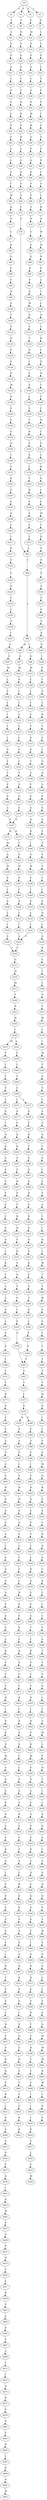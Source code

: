 strict digraph  {
	S0 -> S1 [ label = V ];
	S0 -> S2 [ label = S ];
	S0 -> S3 [ label = L ];
	S0 -> S4 [ label = A ];
	S1 -> S5 [ label = I ];
	S2 -> S6 [ label = V ];
	S3 -> S7 [ label = Q ];
	S4 -> S8 [ label = T ];
	S5 -> S9 [ label = L ];
	S6 -> S10 [ label = M ];
	S7 -> S11 [ label = L ];
	S8 -> S12 [ label = D ];
	S9 -> S13 [ label = A ];
	S10 -> S14 [ label = S ];
	S11 -> S15 [ label = L ];
	S12 -> S16 [ label = V ];
	S13 -> S17 [ label = G ];
	S14 -> S18 [ label = F ];
	S15 -> S19 [ label = P ];
	S16 -> S20 [ label = S ];
	S17 -> S21 [ label = A ];
	S18 -> S22 [ label = V ];
	S19 -> S23 [ label = L ];
	S20 -> S24 [ label = P ];
	S21 -> S25 [ label = L ];
	S22 -> S26 [ label = L ];
	S23 -> S27 [ label = F ];
	S24 -> S28 [ label = I ];
	S25 -> S29 [ label = S ];
	S26 -> S30 [ label = S ];
	S27 -> S31 [ label = F ];
	S28 -> S32 [ label = T ];
	S29 -> S33 [ label = V ];
	S30 -> S34 [ label = S ];
	S31 -> S35 [ label = P ];
	S32 -> S36 [ label = A ];
	S33 -> S37 [ label = L ];
	S34 -> S38 [ label = W ];
	S35 -> S39 [ label = I ];
	S36 -> S40 [ label = R ];
	S37 -> S41 [ label = S ];
	S38 -> S42 [ label = R ];
	S39 -> S43 [ label = F ];
	S40 -> S44 [ label = S ];
	S41 -> S45 [ label = F ];
	S42 -> S46 [ label = G ];
	S43 -> S47 [ label = V ];
	S44 -> S48 [ label = R ];
	S45 -> S49 [ label = L ];
	S46 -> S50 [ label = F ];
	S47 -> S51 [ label = F ];
	S48 -> S52 [ label = L ];
	S49 -> S53 [ label = L ];
	S50 -> S54 [ label = S ];
	S51 -> S55 [ label = P ];
	S52 -> S56 [ label = V ];
	S53 -> S57 [ label = S ];
	S54 -> S58 [ label = G ];
	S55 -> S59 [ label = L ];
	S56 -> S60 [ label = R ];
	S57 -> S61 [ label = I ];
	S58 -> S62 [ label = F ];
	S59 -> S63 [ label = V ];
	S60 -> S64 [ label = Y ];
	S61 -> S65 [ label = W ];
	S62 -> S66 [ label = Y ];
	S63 -> S67 [ label = L ];
	S64 -> S68 [ label = C ];
	S65 -> S69 [ label = Q ];
	S66 -> S70 [ label = Y ];
	S67 -> S71 [ label = R ];
	S68 -> S72 [ label = C ];
	S69 -> S73 [ label = G ];
	S70 -> S74 [ label = K ];
	S71 -> S75 [ label = Q ];
	S72 -> S76 [ label = Y ];
	S73 -> S77 [ label = L ];
	S74 -> S78 [ label = C ];
	S75 -> S79 [ label = W ];
	S76 -> S80 [ label = L ];
	S77 -> S81 [ label = R ];
	S78 -> S82 [ label = V ];
	S79 -> S83 [ label = W ];
	S80 -> S84 [ label = T ];
	S81 -> S85 [ label = G ];
	S82 -> S86 [ label = D ];
	S83 -> S87 [ label = D ];
	S84 -> S88 [ label = L ];
	S85 -> S89 [ label = F ];
	S86 -> S90 [ label = P ];
	S87 -> S91 [ label = P ];
	S88 -> S92 [ label = M ];
	S88 -> S93 [ label = L ];
	S89 -> S94 [ label = Y ];
	S90 -> S95 [ label = F ];
	S91 -> S96 [ label = L ];
	S92 -> S97 [ label = G ];
	S93 -> S98 [ label = G ];
	S94 -> S99 [ label = H ];
	S95 -> S100 [ label = E ];
	S96 -> S101 [ label = T ];
	S97 -> S102 [ label = M ];
	S98 -> S103 [ label = M ];
	S99 -> S104 [ label = G ];
	S100 -> S105 [ label = W ];
	S101 -> S106 [ label = L ];
	S102 -> S107 [ label = S ];
	S103 -> S108 [ label = L ];
	S104 -> S109 [ label = C ];
	S105 -> S110 [ label = D ];
	S106 -> S111 [ label = Q ];
	S107 -> S112 [ label = I ];
	S108 -> S113 [ label = L ];
	S109 -> S114 [ label = V ];
	S110 -> S115 [ label = S ];
	S111 -> S116 [ label = L ];
	S112 -> S117 [ label = I ];
	S113 -> S118 [ label = I ];
	S114 -> S119 [ label = Q ];
	S115 -> S120 [ label = T ];
	S116 -> S121 [ label = R ];
	S117 -> S122 [ label = L ];
	S118 -> S123 [ label = V ];
	S119 -> S124 [ label = P ];
	S120 -> S125 [ label = D ];
	S121 -> S126 [ label = L ];
	S122 -> S127 [ label = L ];
	S123 -> S128 [ label = C ];
	S124 -> S129 [ label = F ];
	S125 -> S130 [ label = I ];
	S126 -> S131 [ label = D ];
	S127 -> S132 [ label = I ];
	S128 -> S133 [ label = V ];
	S129 -> S134 [ label = D ];
	S130 -> S135 [ label = F ];
	S131 -> S136 [ label = N ];
	S132 -> S137 [ label = G ];
	S133 -> S138 [ label = G ];
	S134 -> S139 [ label = M ];
	S135 -> S140 [ label = S ];
	S136 -> S141 [ label = T ];
	S137 -> S142 [ label = L ];
	S138 -> S143 [ label = T ];
	S139 -> S144 [ label = D ];
	S140 -> S145 [ label = I ];
	S141 -> S146 [ label = F ];
	S142 -> S147 [ label = T ];
	S143 -> S148 [ label = T ];
	S144 -> S149 [ label = E ];
	S145 -> S150 [ label = S ];
	S146 -> S151 [ label = C ];
	S147 -> S152 [ label = F ];
	S148 -> S153 [ label = F ];
	S149 -> S154 [ label = G ];
	S150 -> S155 [ label = T ];
	S151 -> S156 [ label = N ];
	S152 -> S157 [ label = G ];
	S153 -> S158 [ label = G ];
	S154 -> S159 [ label = G ];
	S155 -> S160 [ label = R ];
	S156 -> S161 [ label = C ];
	S157 -> S162 [ label = A ];
	S158 -> S163 [ label = A ];
	S159 -> S164 [ label = D ];
	S160 -> S165 [ label = S ];
	S161 -> S166 [ label = P ];
	S162 -> S167 [ label = Q ];
	S163 -> S168 [ label = Q ];
	S164 -> S169 [ label = I ];
	S165 -> S170 [ label = K ];
	S166 -> S171 [ label = L ];
	S167 -> S172 [ label = M ];
	S167 -> S173 [ label = K ];
	S168 -> S174 [ label = K ];
	S169 -> S175 [ label = A ];
	S170 -> S176 [ label = L ];
	S171 -> S177 [ label = K ];
	S172 -> S178 [ label = M ];
	S173 -> S179 [ label = L ];
	S174 -> S180 [ label = I ];
	S175 -> S181 [ label = K ];
	S176 -> S182 [ label = V ];
	S177 -> S183 [ label = G ];
	S178 -> S184 [ label = A ];
	S179 -> S185 [ label = G ];
	S180 -> S186 [ label = G ];
	S181 -> S187 [ label = P ];
	S182 -> S188 [ label = R ];
	S183 -> S189 [ label = L ];
	S184 -> S190 [ label = W ];
	S185 -> S191 [ label = W ];
	S186 -> S192 [ label = W ];
	S187 -> S193 [ label = S ];
	S188 -> S194 [ label = Y ];
	S189 -> S195 [ label = E ];
	S190 -> S196 [ label = P ];
	S191 -> S197 [ label = P ];
	S192 -> S198 [ label = P ];
	S193 -> S199 [ label = Q ];
	S194 -> S200 [ label = C ];
	S195 -> S201 [ label = M ];
	S196 -> S202 [ label = I ];
	S197 -> S203 [ label = I ];
	S198 -> S204 [ label = I ];
	S199 -> S205 [ label = L ];
	S200 -> S206 [ label = C ];
	S201 -> S207 [ label = T ];
	S202 -> S208 [ label = S ];
	S203 -> S209 [ label = S ];
	S204 -> S210 [ label = S ];
	S205 -> S211 [ label = I ];
	S206 -> S212 [ label = Y ];
	S207 -> S213 [ label = D ];
	S208 -> S214 [ label = L ];
	S209 -> S215 [ label = L ];
	S210 -> S216 [ label = L ];
	S211 -> S217 [ label = R ];
	S212 -> S80 [ label = L ];
	S213 -> S218 [ label = S ];
	S214 -> S219 [ label = I ];
	S215 -> S220 [ label = I ];
	S216 -> S221 [ label = I ];
	S217 -> S222 [ label = Y ];
	S218 -> S223 [ label = P ];
	S219 -> S224 [ label = S ];
	S220 -> S225 [ label = S ];
	S221 -> S225 [ label = S ];
	S222 -> S226 [ label = C ];
	S223 -> S227 [ label = S ];
	S224 -> S228 [ label = T ];
	S225 -> S228 [ label = T ];
	S226 -> S229 [ label = S ];
	S227 -> S230 [ label = S ];
	S228 -> S231 [ label = G ];
	S229 -> S232 [ label = Y ];
	S230 -> S233 [ label = C ];
	S231 -> S234 [ label = M ];
	S232 -> S235 [ label = L ];
	S233 -> S236 [ label = E ];
	S234 -> S237 [ label = M ];
	S235 -> S238 [ label = T ];
	S236 -> S239 [ label = S ];
	S237 -> S240 [ label = T ];
	S238 -> S241 [ label = I ];
	S239 -> S242 [ label = K ];
	S240 -> S243 [ label = N ];
	S241 -> S244 [ label = L ];
	S242 -> S245 [ label = N ];
	S243 -> S246 [ label = W ];
	S244 -> S247 [ label = G ];
	S245 -> S248 [ label = I ];
	S246 -> S249 [ label = I ];
	S247 -> S250 [ label = M ];
	S248 -> S251 [ label = E ];
	S249 -> S252 [ label = A ];
	S249 -> S253 [ label = M ];
	S250 -> S254 [ label = L ];
	S251 -> S255 [ label = T ];
	S252 -> S256 [ label = F ];
	S253 -> S257 [ label = F ];
	S254 -> S258 [ label = F ];
	S255 -> S259 [ label = Q ];
	S256 -> S260 [ label = I ];
	S257 -> S261 [ label = I ];
	S258 -> S262 [ label = I ];
	S259 -> S263 [ label = L ];
	S260 -> S264 [ label = T ];
	S261 -> S265 [ label = T ];
	S262 -> S266 [ label = I ];
	S263 -> S267 [ label = K ];
	S264 -> S268 [ label = V ];
	S265 -> S269 [ label = V ];
	S266 -> S270 [ label = I ];
	S267 -> S271 [ label = T ];
	S268 -> S272 [ label = L ];
	S268 -> S273 [ label = I ];
	S269 -> S274 [ label = L ];
	S270 -> S275 [ label = I ];
	S271 -> S276 [ label = F ];
	S272 -> S277 [ label = S ];
	S273 -> S278 [ label = S ];
	S274 -> S279 [ label = S ];
	S275 -> S280 [ label = G ];
	S276 -> S281 [ label = T ];
	S277 -> S282 [ label = P ];
	S278 -> S283 [ label = P ];
	S279 -> S284 [ label = T ];
	S280 -> S285 [ label = L ];
	S281 -> S286 [ label = Q ];
	S282 -> S287 [ label = Q ];
	S283 -> S288 [ label = N ];
	S284 -> S289 [ label = N ];
	S285 -> S290 [ label = T ];
	S286 -> S291 [ label = N ];
	S287 -> S292 [ label = K ];
	S288 -> S293 [ label = T ];
	S289 -> S294 [ label = K ];
	S290 -> S295 [ label = F ];
	S291 -> S296 [ label = L ];
	S292 -> S297 [ label = A ];
	S293 -> S298 [ label = G ];
	S294 -> S299 [ label = G ];
	S295 -> S300 [ label = G ];
	S296 -> S301 [ label = P ];
	S297 -> S302 [ label = G ];
	S298 -> S303 [ label = S ];
	S299 -> S304 [ label = S ];
	S300 -> S305 [ label = A ];
	S301 -> S306 [ label = G ];
	S302 -> S307 [ label = D ];
	S303 -> S308 [ label = G ];
	S304 -> S309 [ label = G ];
	S305 -> S167 [ label = Q ];
	S306 -> S310 [ label = G ];
	S307 -> S311 [ label = P ];
	S308 -> S312 [ label = D ];
	S309 -> S313 [ label = E ];
	S310 -> S314 [ label = E ];
	S311 -> S315 [ label = T ];
	S312 -> S316 [ label = V ];
	S313 -> S317 [ label = P ];
	S314 -> S318 [ label = A ];
	S315 -> S319 [ label = D ];
	S316 -> S320 [ label = N ];
	S317 -> S321 [ label = C ];
	S318 -> S322 [ label = F ];
	S319 -> S323 [ label = K ];
	S320 -> S324 [ label = G ];
	S321 -> S325 [ label = S ];
	S322 -> S326 [ label = Y ];
	S323 -> S327 [ label = V ];
	S324 -> S328 [ label = Q ];
	S325 -> S329 [ label = Q ];
	S326 -> S330 [ label = Y ];
	S327 -> S331 [ label = R ];
	S328 -> S332 [ label = V ];
	S329 -> S333 [ label = L ];
	S330 -> S334 [ label = I ];
	S331 -> S335 [ label = F ];
	S332 -> S336 [ label = K ];
	S333 -> S337 [ label = K ];
	S334 -> S338 [ label = S ];
	S335 -> S339 [ label = A ];
	S336 -> S340 [ label = F ];
	S337 -> S341 [ label = Y ];
	S338 -> S342 [ label = N ];
	S339 -> S343 [ label = T ];
	S340 -> S344 [ label = A ];
	S341 -> S345 [ label = A ];
	S342 -> S346 [ label = I ];
	S343 -> S347 [ label = G ];
	S344 -> S348 [ label = T ];
	S345 -> S349 [ label = S ];
	S346 -> S350 [ label = S ];
	S347 -> S351 [ label = L ];
	S348 -> S352 [ label = G ];
	S349 -> S353 [ label = G ];
	S350 -> S354 [ label = R ];
	S351 -> S355 [ label = P ];
	S352 -> S356 [ label = L ];
	S353 -> S357 [ label = L ];
	S354 -> S358 [ label = Y ];
	S355 -> S359 [ label = S ];
	S356 -> S360 [ label = P ];
	S357 -> S361 [ label = P ];
	S358 -> S362 [ label = L ];
	S359 -> S363 [ label = Y ];
	S360 -> S364 [ label = S ];
	S361 -> S365 [ label = S ];
	S362 -> S366 [ label = L ];
	S363 -> S367 [ label = V ];
	S364 -> S363 [ label = Y ];
	S365 -> S368 [ label = Y ];
	S366 -> S369 [ label = Q ];
	S367 -> S370 [ label = Y ];
	S368 -> S371 [ label = V ];
	S369 -> S372 [ label = V ];
	S370 -> S373 [ label = I ];
	S371 -> S374 [ label = Y ];
	S372 -> S375 [ label = M ];
	S373 -> S376 [ label = E ];
	S374 -> S377 [ label = R ];
	S375 -> S378 [ label = L ];
	S376 -> S379 [ label = D ];
	S376 -> S380 [ label = E ];
	S377 -> S381 [ label = E ];
	S378 -> S382 [ label = I ];
	S379 -> S383 [ label = P ];
	S380 -> S384 [ label = P ];
	S381 -> S385 [ label = E ];
	S382 -> S386 [ label = W ];
	S383 -> S387 [ label = A ];
	S384 -> S388 [ label = A ];
	S385 -> S389 [ label = P ];
	S386 -> S390 [ label = Y ];
	S387 -> S391 [ label = P ];
	S388 -> S392 [ label = P ];
	S389 -> S393 [ label = A ];
	S390 -> S394 [ label = V ];
	S391 -> S395 [ label = I ];
	S392 -> S396 [ label = I ];
	S393 -> S397 [ label = P ];
	S394 -> S398 [ label = V ];
	S395 -> S399 [ label = V ];
	S396 -> S400 [ label = V ];
	S397 -> S401 [ label = V ];
	S398 -> S402 [ label = L ];
	S399 -> S403 [ label = H ];
	S400 -> S404 [ label = H ];
	S401 -> S405 [ label = V ];
	S402 -> S406 [ label = A ];
	S403 -> S407 [ label = H ];
	S404 -> S408 [ label = D ];
	S405 -> S409 [ label = H ];
	S406 -> S410 [ label = G ];
	S407 -> S411 [ label = P ];
	S408 -> S412 [ label = P ];
	S409 -> S413 [ label = D ];
	S410 -> S414 [ label = G ];
	S411 -> S415 [ label = A ];
	S412 -> S416 [ label = P ];
	S413 -> S417 [ label = P ];
	S414 -> S418 [ label = L ];
	S415 -> S419 [ label = V ];
	S416 -> S420 [ label = V ];
	S417 -> S421 [ label = A ];
	S418 -> S422 [ label = V ];
	S419 -> S423 [ label = L ];
	S420 -> S424 [ label = L ];
	S421 -> S425 [ label = V ];
	S422 -> S426 [ label = I ];
	S423 -> S427 [ label = T ];
	S424 -> S428 [ label = L ];
	S425 -> S429 [ label = L ];
	S426 -> S430 [ label = G ];
	S427 -> S431 [ label = T ];
	S428 -> S432 [ label = R ];
	S429 -> S433 [ label = A ];
	S430 -> S434 [ label = S ];
	S431 -> S435 [ label = L ];
	S432 -> S436 [ label = D ];
	S433 -> S437 [ label = Q ];
	S434 -> S438 [ label = A ];
	S435 -> S439 [ label = N ];
	S436 -> S440 [ label = S ];
	S437 -> S441 [ label = D ];
	S438 -> S442 [ label = I ];
	S439 -> S443 [ label = S ];
	S440 -> S444 [ label = S ];
	S441 -> S445 [ label = A ];
	S442 -> S446 [ label = I ];
	S443 -> S447 [ label = S ];
	S444 -> S448 [ label = G ];
	S445 -> S449 [ label = P ];
	S446 -> S450 [ label = N ];
	S447 -> S451 [ label = S ];
	S448 -> S452 [ label = T ];
	S449 -> S453 [ label = A ];
	S450 -> S454 [ label = L ];
	S451 -> S455 [ label = L ];
	S452 -> S456 [ label = L ];
	S453 -> S457 [ label = A ];
	S454 -> S458 [ label = W ];
	S455 -> S459 [ label = R ];
	S456 -> S460 [ label = R ];
	S457 -> S461 [ label = L ];
	S458 -> S462 [ label = T ];
	S459 -> S463 [ label = S ];
	S460 -> S464 [ label = S ];
	S461 -> S465 [ label = R ];
	S462 -> S466 [ label = T ];
	S463 -> S467 [ label = Y ];
	S464 -> S468 [ label = Y ];
	S465 -> S469 [ label = S ];
	S466 -> S470 [ label = W ];
	S467 -> S471 [ label = Y ];
	S468 -> S472 [ label = Y ];
	S469 -> S473 [ label = Y ];
	S470 -> S474 [ label = P ];
	S471 -> S475 [ label = R ];
	S472 -> S476 [ label = H ];
	S473 -> S477 [ label = Y ];
	S474 -> S478 [ label = G ];
	S475 -> S479 [ label = L ];
	S476 -> S480 [ label = L ];
	S477 -> S481 [ label = H ];
	S478 -> S482 [ label = I ];
	S479 -> S483 [ label = R ];
	S480 -> S484 [ label = R ];
	S481 -> S485 [ label = I ];
	S482 -> S486 [ label = L ];
	S483 -> S487 [ label = S ];
	S484 -> S488 [ label = S ];
	S485 -> S489 [ label = R ];
	S486 -> S490 [ label = T ];
	S487 -> S491 [ label = S ];
	S488 -> S492 [ label = N ];
	S489 -> S493 [ label = K ];
	S490 -> S494 [ label = V ];
	S491 -> S495 [ label = L ];
	S492 -> S496 [ label = M ];
	S493 -> S497 [ label = N ];
	S494 -> S498 [ label = C ];
	S495 -> S499 [ label = L ];
	S496 -> S500 [ label = V ];
	S497 -> S501 [ label = M ];
	S498 -> S502 [ label = M ];
	S499 -> S503 [ label = S ];
	S500 -> S504 [ label = S ];
	S501 -> S505 [ label = A ];
	S502 -> S506 [ label = D ];
	S503 -> S507 [ label = A ];
	S504 -> S508 [ label = A ];
	S505 -> S509 [ label = S ];
	S506 -> S510 [ label = I ];
	S507 -> S511 [ label = A ];
	S508 -> S512 [ label = E ];
	S509 -> S513 [ label = A ];
	S510 -> S514 [ label = L ];
	S511 -> S515 [ label = P ];
	S512 -> S516 [ label = A ];
	S513 -> S517 [ label = R ];
	S514 -> S518 [ label = E ];
	S515 -> S519 [ label = S ];
	S516 -> S520 [ label = S ];
	S517 -> S521 [ label = D ];
	S518 -> S522 [ label = P ];
	S519 -> S523 [ label = V ];
	S520 -> S524 [ label = V ];
	S521 -> S525 [ label = S ];
	S522 -> S526 [ label = M ];
	S523 -> S527 [ label = T ];
	S524 -> S528 [ label = R ];
	S525 -> S529 [ label = V ];
	S526 -> S530 [ label = Q ];
	S527 -> S531 [ label = A ];
	S528 -> S532 [ label = E ];
	S529 -> S533 [ label = R ];
	S530 -> S534 [ label = K ];
	S531 -> S535 [ label = L ];
	S532 -> S536 [ label = Q ];
	S533 -> S537 [ label = Q ];
	S534 -> S538 [ label = S ];
	S535 -> S539 [ label = R ];
	S536 -> S540 [ label = A ];
	S537 -> S541 [ label = L ];
	S538 -> S542 [ label = S ];
	S539 -> S543 [ label = E ];
	S540 -> S544 [ label = D ];
	S541 -> S545 [ label = A ];
	S542 -> S546 [ label = L ];
	S543 -> S547 [ label = E ];
	S544 -> S548 [ label = E ];
	S545 -> S549 [ label = D ];
	S546 -> S550 [ label = K ];
	S547 -> S551 [ label = G ];
	S548 -> S552 [ label = E ];
	S549 -> S553 [ label = S ];
	S550 -> S554 [ label = D ];
	S551 -> S555 [ label = S ];
	S552 -> S556 [ label = V ];
	S553 -> S557 [ label = V ];
	S554 -> S558 [ label = A ];
	S555 -> S559 [ label = E ];
	S556 -> S560 [ label = I ];
	S557 -> S561 [ label = S ];
	S558 -> S562 [ label = C ];
	S559 -> S563 [ label = A ];
	S560 -> S564 [ label = N ];
	S561 -> S565 [ label = V ];
	S562 -> S566 [ label = K ];
	S563 -> S567 [ label = D ];
	S564 -> S568 [ label = R ];
	S565 -> S569 [ label = I ];
	S566 -> S570 [ label = L ];
	S567 -> S571 [ label = R ];
	S568 -> S572 [ label = H ];
	S569 -> S573 [ label = N ];
	S570 -> S574 [ label = I ];
	S571 -> S575 [ label = E ];
	S572 -> S576 [ label = E ];
	S573 -> S577 [ label = T ];
	S574 -> S578 [ label = I ];
	S575 -> S579 [ label = V ];
	S576 -> S580 [ label = V ];
	S577 -> S581 [ label = P ];
	S578 -> S582 [ label = Y ];
	S579 -> S583 [ label = I ];
	S580 -> S584 [ label = H ];
	S581 -> S585 [ label = E ];
	S582 -> S586 [ label = A ];
	S583 -> S587 [ label = S ];
	S584 -> S588 [ label = F ];
	S585 -> S589 [ label = V ];
	S586 -> S590 [ label = T ];
	S587 -> S591 [ label = Q ];
	S588 -> S592 [ label = P ];
	S589 -> S593 [ label = H ];
	S590 -> S594 [ label = Y ];
	S591 -> S595 [ label = A ];
	S592 -> S596 [ label = R ];
	S593 -> S597 [ label = F ];
	S594 -> S598 [ label = V ];
	S595 -> S599 [ label = D ];
	S596 -> S600 [ label = C ];
	S597 -> S601 [ label = P ];
	S598 -> S602 [ label = A ];
	S599 -> S603 [ label = V ];
	S600 -> S604 [ label = F ];
	S601 -> S605 [ label = R ];
	S602 -> S606 [ label = I ];
	S603 -> S607 [ label = Y ];
	S604 -> S608 [ label = F ];
	S605 -> S609 [ label = N ];
	S606 -> S610 [ label = T ];
	S607 -> S611 [ label = F ];
	S608 -> S612 [ label = L ];
	S609 -> S613 [ label = P ];
	S610 -> S614 [ label = A ];
	S611 -> S615 [ label = P ];
	S612 -> S616 [ label = I ];
	S613 -> S617 [ label = R ];
	S614 -> S618 [ label = M ];
	S615 -> S619 [ label = R ];
	S616 -> S620 [ label = I ];
	S617 -> S621 [ label = L ];
	S618 -> S622 [ label = L ];
	S619 -> S623 [ label = R ];
	S620 -> S624 [ label = K ];
	S621 -> S625 [ label = D ];
	S622 -> S626 [ label = F ];
	S624 -> S627 [ label = V ];
	S625 -> S628 [ label = S ];
	S626 -> S629 [ label = H ];
	S627 -> S630 [ label = L ];
	S628 -> S631 [ label = S ];
	S629 -> S632 [ label = V ];
	S630 -> S633 [ label = G ];
	S631 -> S634 [ label = D ];
	S632 -> S635 [ label = I ];
	S633 -> S636 [ label = M ];
	S634 -> S637 [ label = F ];
	S635 -> S638 [ label = L ];
	S637 -> S639 [ label = Q ];
	S638 -> S640 [ label = S ];
	S639 -> S641 [ label = I ];
	S640 -> S642 [ label = Q ];
	S641 -> S643 [ label = N ];
	S642 -> S644 [ label = A ];
	S643 -> S645 [ label = M ];
	S644 -> S646 [ label = L ];
	S645 -> S647 [ label = P ];
	S646 -> S648 [ label = G ];
	S647 -> S649 [ label = G ];
	S648 -> S650 [ label = A ];
	S649 -> S651 [ label = P ];
	S650 -> S652 [ label = Q ];
	S651 -> S653 [ label = H ];
	S652 -> S654 [ label = Q ];
	S653 -> S655 [ label = V ];
	S654 -> S656 [ label = F ];
	S655 -> S657 [ label = E ];
	S656 -> S658 [ label = A ];
	S657 -> S659 [ label = R ];
	S658 -> S660 [ label = W ];
	S659 -> S661 [ label = G ];
	S660 -> S662 [ label = P ];
	S661 -> S663 [ label = A ];
	S662 -> S664 [ label = V ];
	S663 -> S665 [ label = E ];
	S664 -> S666 [ label = S ];
	S665 -> S667 [ label = P ];
	S666 -> S668 [ label = L ];
	S667 -> S669 [ label = A ];
	S668 -> S670 [ label = L ];
	S669 -> S671 [ label = L ];
	S670 -> S672 [ label = S ];
	S671 -> S673 [ label = L ];
	S672 -> S674 [ label = S ];
	S673 -> S675 [ label = Q ];
	S674 -> S676 [ label = G ];
	S675 -> S677 [ label = R ];
	S676 -> S678 [ label = M ];
	S677 -> S679 [ label = S ];
	S678 -> S680 [ label = M ];
	S679 -> S681 [ label = D ];
	S680 -> S682 [ label = M ];
	S681 -> S683 [ label = S ];
	S682 -> S684 [ label = N ];
	S683 -> S685 [ label = D ];
	S684 -> S686 [ label = W ];
	S685 -> S687 [ label = L ];
	S686 -> S688 [ label = I ];
	S687 -> S689 [ label = D ];
	S688 -> S690 [ label = S ];
	S689 -> S691 [ label = A ];
	S690 -> S692 [ label = F ];
	S691 -> S693 [ label = M ];
}
